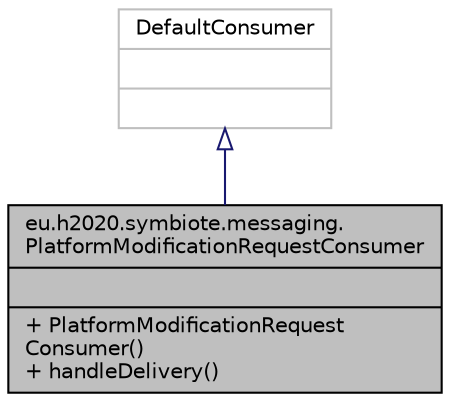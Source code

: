 digraph "eu.h2020.symbiote.messaging.PlatformModificationRequestConsumer"
{
  edge [fontname="Helvetica",fontsize="10",labelfontname="Helvetica",labelfontsize="10"];
  node [fontname="Helvetica",fontsize="10",shape=record];
  Node1 [label="{eu.h2020.symbiote.messaging.\lPlatformModificationRequestConsumer\n||+ PlatformModificationRequest\lConsumer()\l+ handleDelivery()\l}",height=0.2,width=0.4,color="black", fillcolor="grey75", style="filled", fontcolor="black"];
  Node2 -> Node1 [dir="back",color="midnightblue",fontsize="10",style="solid",arrowtail="onormal",fontname="Helvetica"];
  Node2 [label="{DefaultConsumer\n||}",height=0.2,width=0.4,color="grey75", fillcolor="white", style="filled"];
}
